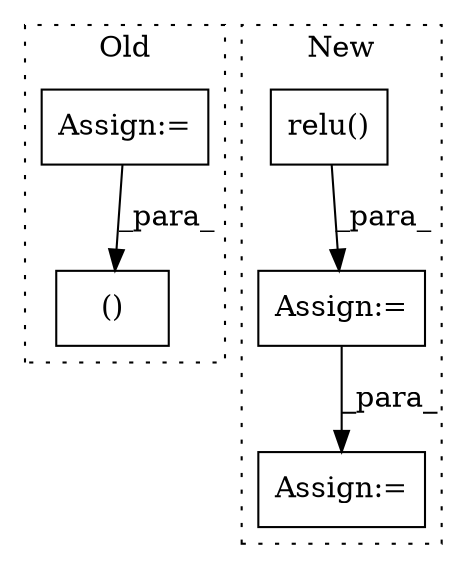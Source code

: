 digraph G {
subgraph cluster0 {
1 [label="()" a="54" s="3327" l="10" shape="box"];
3 [label="Assign:=" a="68" s="3171" l="3" shape="box"];
label = "Old";
style="dotted";
}
subgraph cluster1 {
2 [label="relu()" a="75" s="3504,3546" l="7,1" shape="box"];
4 [label="Assign:=" a="68" s="3601" l="3" shape="box"];
5 [label="Assign:=" a="68" s="3562" l="3" shape="box"];
label = "New";
style="dotted";
}
2 -> 5 [label="_para_"];
3 -> 1 [label="_para_"];
5 -> 4 [label="_para_"];
}